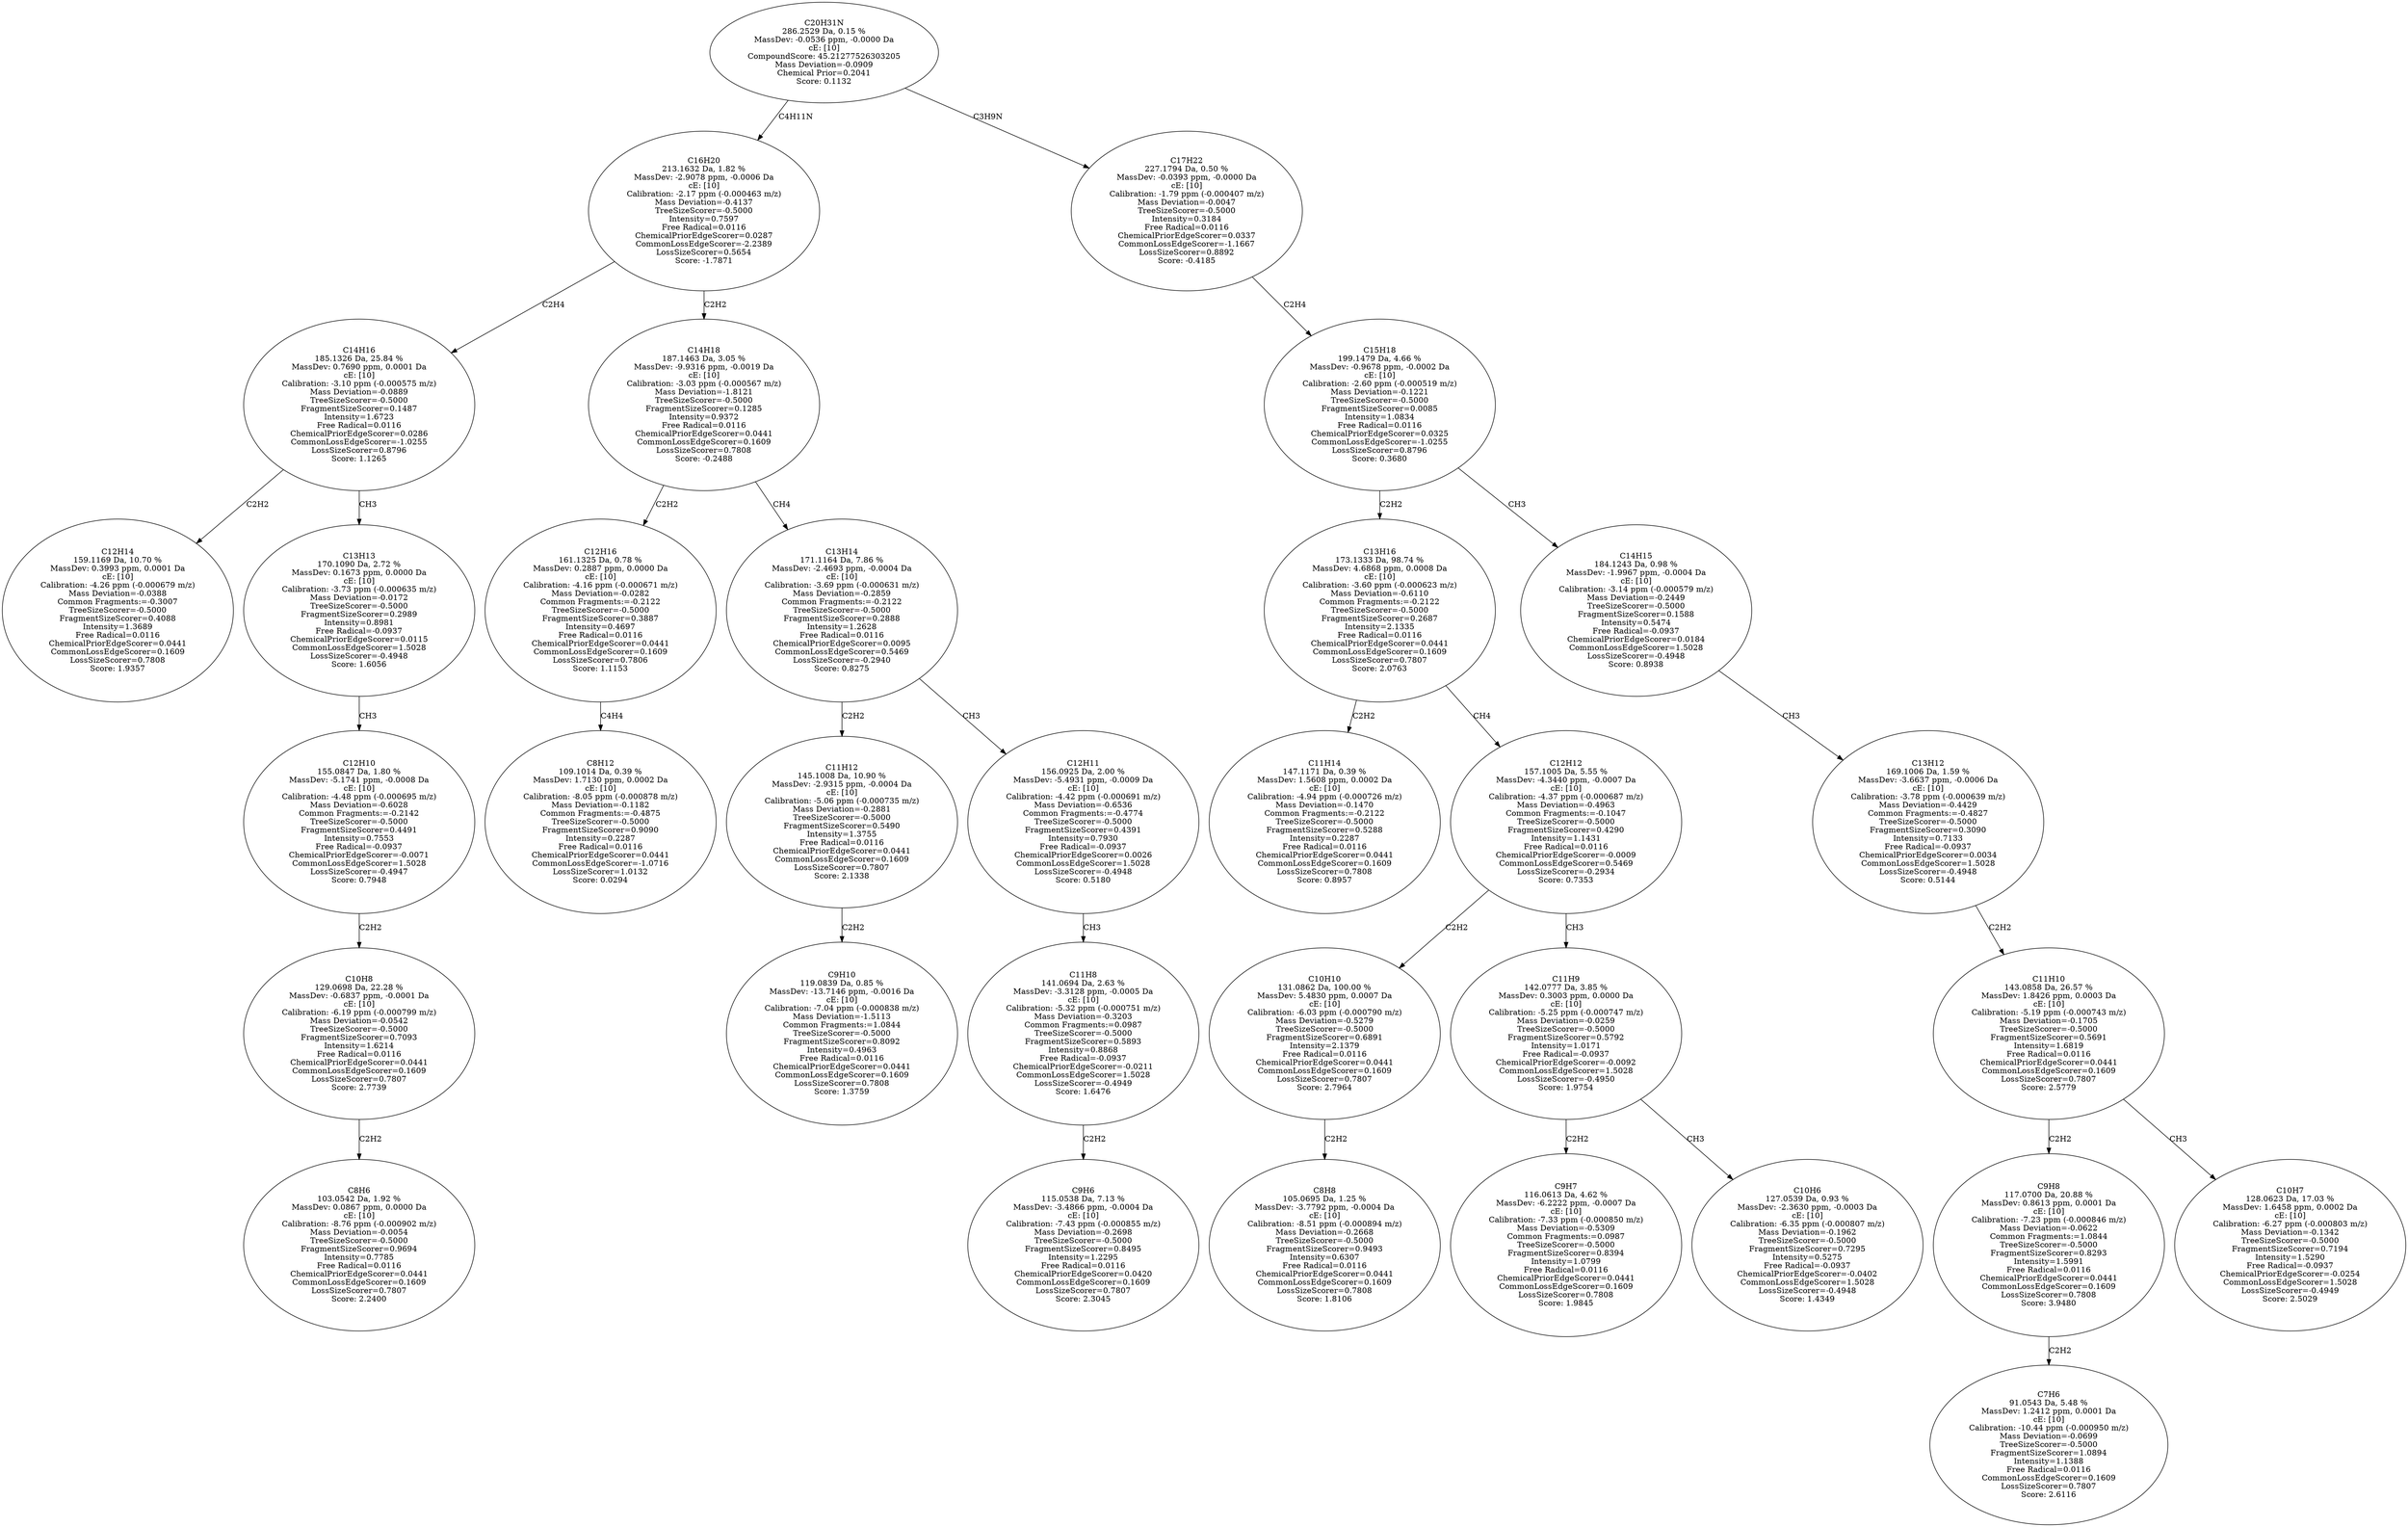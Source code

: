 strict digraph {
v1 [label="C12H14\n159.1169 Da, 10.70 %\nMassDev: 0.3993 ppm, 0.0001 Da\ncE: [10]\nCalibration: -4.26 ppm (-0.000679 m/z)\nMass Deviation=-0.0388\nCommon Fragments:=-0.3007\nTreeSizeScorer=-0.5000\nFragmentSizeScorer=0.4088\nIntensity=1.3689\nFree Radical=0.0116\nChemicalPriorEdgeScorer=0.0441\nCommonLossEdgeScorer=0.1609\nLossSizeScorer=0.7808\nScore: 1.9357"];
v2 [label="C8H6\n103.0542 Da, 1.92 %\nMassDev: 0.0867 ppm, 0.0000 Da\ncE: [10]\nCalibration: -8.76 ppm (-0.000902 m/z)\nMass Deviation=-0.0054\nTreeSizeScorer=-0.5000\nFragmentSizeScorer=0.9694\nIntensity=0.7785\nFree Radical=0.0116\nChemicalPriorEdgeScorer=0.0441\nCommonLossEdgeScorer=0.1609\nLossSizeScorer=0.7807\nScore: 2.2400"];
v3 [label="C10H8\n129.0698 Da, 22.28 %\nMassDev: -0.6837 ppm, -0.0001 Da\ncE: [10]\nCalibration: -6.19 ppm (-0.000799 m/z)\nMass Deviation=-0.0542\nTreeSizeScorer=-0.5000\nFragmentSizeScorer=0.7093\nIntensity=1.6214\nFree Radical=0.0116\nChemicalPriorEdgeScorer=0.0441\nCommonLossEdgeScorer=0.1609\nLossSizeScorer=0.7807\nScore: 2.7739"];
v4 [label="C12H10\n155.0847 Da, 1.80 %\nMassDev: -5.1741 ppm, -0.0008 Da\ncE: [10]\nCalibration: -4.48 ppm (-0.000695 m/z)\nMass Deviation=-0.6028\nCommon Fragments:=-0.2142\nTreeSizeScorer=-0.5000\nFragmentSizeScorer=0.4491\nIntensity=0.7553\nFree Radical=-0.0937\nChemicalPriorEdgeScorer=-0.0071\nCommonLossEdgeScorer=1.5028\nLossSizeScorer=-0.4947\nScore: 0.7948"];
v5 [label="C13H13\n170.1090 Da, 2.72 %\nMassDev: 0.1673 ppm, 0.0000 Da\ncE: [10]\nCalibration: -3.73 ppm (-0.000635 m/z)\nMass Deviation=-0.0172\nTreeSizeScorer=-0.5000\nFragmentSizeScorer=0.2989\nIntensity=0.8981\nFree Radical=-0.0937\nChemicalPriorEdgeScorer=0.0115\nCommonLossEdgeScorer=1.5028\nLossSizeScorer=-0.4948\nScore: 1.6056"];
v6 [label="C14H16\n185.1326 Da, 25.84 %\nMassDev: 0.7690 ppm, 0.0001 Da\ncE: [10]\nCalibration: -3.10 ppm (-0.000575 m/z)\nMass Deviation=-0.0889\nTreeSizeScorer=-0.5000\nFragmentSizeScorer=0.1487\nIntensity=1.6723\nFree Radical=0.0116\nChemicalPriorEdgeScorer=0.0286\nCommonLossEdgeScorer=-1.0255\nLossSizeScorer=0.8796\nScore: 1.1265"];
v7 [label="C8H12\n109.1014 Da, 0.39 %\nMassDev: 1.7130 ppm, 0.0002 Da\ncE: [10]\nCalibration: -8.05 ppm (-0.000878 m/z)\nMass Deviation=-0.1182\nCommon Fragments:=-0.4875\nTreeSizeScorer=-0.5000\nFragmentSizeScorer=0.9090\nIntensity=0.2287\nFree Radical=0.0116\nChemicalPriorEdgeScorer=0.0441\nCommonLossEdgeScorer=-1.0716\nLossSizeScorer=1.0132\nScore: 0.0294"];
v8 [label="C12H16\n161.1325 Da, 0.78 %\nMassDev: 0.2887 ppm, 0.0000 Da\ncE: [10]\nCalibration: -4.16 ppm (-0.000671 m/z)\nMass Deviation=-0.0282\nCommon Fragments:=-0.2122\nTreeSizeScorer=-0.5000\nFragmentSizeScorer=0.3887\nIntensity=0.4697\nFree Radical=0.0116\nChemicalPriorEdgeScorer=0.0441\nCommonLossEdgeScorer=0.1609\nLossSizeScorer=0.7806\nScore: 1.1153"];
v9 [label="C9H10\n119.0839 Da, 0.85 %\nMassDev: -13.7146 ppm, -0.0016 Da\ncE: [10]\nCalibration: -7.04 ppm (-0.000838 m/z)\nMass Deviation=-1.5113\nCommon Fragments:=1.0844\nTreeSizeScorer=-0.5000\nFragmentSizeScorer=0.8092\nIntensity=0.4963\nFree Radical=0.0116\nChemicalPriorEdgeScorer=0.0441\nCommonLossEdgeScorer=0.1609\nLossSizeScorer=0.7808\nScore: 1.3759"];
v10 [label="C11H12\n145.1008 Da, 10.90 %\nMassDev: -2.9315 ppm, -0.0004 Da\ncE: [10]\nCalibration: -5.06 ppm (-0.000735 m/z)\nMass Deviation=-0.2881\nTreeSizeScorer=-0.5000\nFragmentSizeScorer=0.5490\nIntensity=1.3755\nFree Radical=0.0116\nChemicalPriorEdgeScorer=0.0441\nCommonLossEdgeScorer=0.1609\nLossSizeScorer=0.7807\nScore: 2.1338"];
v11 [label="C9H6\n115.0538 Da, 7.13 %\nMassDev: -3.4866 ppm, -0.0004 Da\ncE: [10]\nCalibration: -7.43 ppm (-0.000855 m/z)\nMass Deviation=-0.2698\nTreeSizeScorer=-0.5000\nFragmentSizeScorer=0.8495\nIntensity=1.2295\nFree Radical=0.0116\nChemicalPriorEdgeScorer=0.0420\nCommonLossEdgeScorer=0.1609\nLossSizeScorer=0.7807\nScore: 2.3045"];
v12 [label="C11H8\n141.0694 Da, 2.63 %\nMassDev: -3.3128 ppm, -0.0005 Da\ncE: [10]\nCalibration: -5.32 ppm (-0.000751 m/z)\nMass Deviation=-0.3203\nCommon Fragments:=0.0987\nTreeSizeScorer=-0.5000\nFragmentSizeScorer=0.5893\nIntensity=0.8868\nFree Radical=-0.0937\nChemicalPriorEdgeScorer=-0.0211\nCommonLossEdgeScorer=1.5028\nLossSizeScorer=-0.4949\nScore: 1.6476"];
v13 [label="C12H11\n156.0925 Da, 2.00 %\nMassDev: -5.4931 ppm, -0.0009 Da\ncE: [10]\nCalibration: -4.42 ppm (-0.000691 m/z)\nMass Deviation=-0.6536\nCommon Fragments:=-0.4774\nTreeSizeScorer=-0.5000\nFragmentSizeScorer=0.4391\nIntensity=0.7930\nFree Radical=-0.0937\nChemicalPriorEdgeScorer=0.0026\nCommonLossEdgeScorer=1.5028\nLossSizeScorer=-0.4948\nScore: 0.5180"];
v14 [label="C13H14\n171.1164 Da, 7.86 %\nMassDev: -2.4693 ppm, -0.0004 Da\ncE: [10]\nCalibration: -3.69 ppm (-0.000631 m/z)\nMass Deviation=-0.2859\nCommon Fragments:=-0.2122\nTreeSizeScorer=-0.5000\nFragmentSizeScorer=0.2888\nIntensity=1.2628\nFree Radical=0.0116\nChemicalPriorEdgeScorer=0.0095\nCommonLossEdgeScorer=0.5469\nLossSizeScorer=-0.2940\nScore: 0.8275"];
v15 [label="C14H18\n187.1463 Da, 3.05 %\nMassDev: -9.9316 ppm, -0.0019 Da\ncE: [10]\nCalibration: -3.03 ppm (-0.000567 m/z)\nMass Deviation=-1.8121\nTreeSizeScorer=-0.5000\nFragmentSizeScorer=0.1285\nIntensity=0.9372\nFree Radical=0.0116\nChemicalPriorEdgeScorer=0.0441\nCommonLossEdgeScorer=0.1609\nLossSizeScorer=0.7808\nScore: -0.2488"];
v16 [label="C16H20\n213.1632 Da, 1.82 %\nMassDev: -2.9078 ppm, -0.0006 Da\ncE: [10]\nCalibration: -2.17 ppm (-0.000463 m/z)\nMass Deviation=-0.4137\nTreeSizeScorer=-0.5000\nIntensity=0.7597\nFree Radical=0.0116\nChemicalPriorEdgeScorer=0.0287\nCommonLossEdgeScorer=-2.2389\nLossSizeScorer=0.5654\nScore: -1.7871"];
v17 [label="C11H14\n147.1171 Da, 0.39 %\nMassDev: 1.5608 ppm, 0.0002 Da\ncE: [10]\nCalibration: -4.94 ppm (-0.000726 m/z)\nMass Deviation=-0.1470\nCommon Fragments:=-0.2122\nTreeSizeScorer=-0.5000\nFragmentSizeScorer=0.5288\nIntensity=0.2287\nFree Radical=0.0116\nChemicalPriorEdgeScorer=0.0441\nCommonLossEdgeScorer=0.1609\nLossSizeScorer=0.7808\nScore: 0.8957"];
v18 [label="C8H8\n105.0695 Da, 1.25 %\nMassDev: -3.7792 ppm, -0.0004 Da\ncE: [10]\nCalibration: -8.51 ppm (-0.000894 m/z)\nMass Deviation=-0.2668\nTreeSizeScorer=-0.5000\nFragmentSizeScorer=0.9493\nIntensity=0.6307\nFree Radical=0.0116\nChemicalPriorEdgeScorer=0.0441\nCommonLossEdgeScorer=0.1609\nLossSizeScorer=0.7808\nScore: 1.8106"];
v19 [label="C10H10\n131.0862 Da, 100.00 %\nMassDev: 5.4830 ppm, 0.0007 Da\ncE: [10]\nCalibration: -6.03 ppm (-0.000790 m/z)\nMass Deviation=-0.5279\nTreeSizeScorer=-0.5000\nFragmentSizeScorer=0.6891\nIntensity=2.1379\nFree Radical=0.0116\nChemicalPriorEdgeScorer=0.0441\nCommonLossEdgeScorer=0.1609\nLossSizeScorer=0.7807\nScore: 2.7964"];
v20 [label="C9H7\n116.0613 Da, 4.62 %\nMassDev: -6.2222 ppm, -0.0007 Da\ncE: [10]\nCalibration: -7.33 ppm (-0.000850 m/z)\nMass Deviation=-0.5309\nCommon Fragments:=0.0987\nTreeSizeScorer=-0.5000\nFragmentSizeScorer=0.8394\nIntensity=1.0799\nFree Radical=0.0116\nChemicalPriorEdgeScorer=0.0441\nCommonLossEdgeScorer=0.1609\nLossSizeScorer=0.7808\nScore: 1.9845"];
v21 [label="C10H6\n127.0539 Da, 0.93 %\nMassDev: -2.3630 ppm, -0.0003 Da\ncE: [10]\nCalibration: -6.35 ppm (-0.000807 m/z)\nMass Deviation=-0.1962\nTreeSizeScorer=-0.5000\nFragmentSizeScorer=0.7295\nIntensity=0.5275\nFree Radical=-0.0937\nChemicalPriorEdgeScorer=-0.0402\nCommonLossEdgeScorer=1.5028\nLossSizeScorer=-0.4948\nScore: 1.4349"];
v22 [label="C11H9\n142.0777 Da, 3.85 %\nMassDev: 0.3003 ppm, 0.0000 Da\ncE: [10]\nCalibration: -5.25 ppm (-0.000747 m/z)\nMass Deviation=-0.0259\nTreeSizeScorer=-0.5000\nFragmentSizeScorer=0.5792\nIntensity=1.0171\nFree Radical=-0.0937\nChemicalPriorEdgeScorer=-0.0092\nCommonLossEdgeScorer=1.5028\nLossSizeScorer=-0.4950\nScore: 1.9754"];
v23 [label="C12H12\n157.1005 Da, 5.55 %\nMassDev: -4.3440 ppm, -0.0007 Da\ncE: [10]\nCalibration: -4.37 ppm (-0.000687 m/z)\nMass Deviation=-0.4963\nCommon Fragments:=-0.1047\nTreeSizeScorer=-0.5000\nFragmentSizeScorer=0.4290\nIntensity=1.1431\nFree Radical=0.0116\nChemicalPriorEdgeScorer=-0.0009\nCommonLossEdgeScorer=0.5469\nLossSizeScorer=-0.2934\nScore: 0.7353"];
v24 [label="C13H16\n173.1333 Da, 98.74 %\nMassDev: 4.6868 ppm, 0.0008 Da\ncE: [10]\nCalibration: -3.60 ppm (-0.000623 m/z)\nMass Deviation=-0.6110\nCommon Fragments:=-0.2122\nTreeSizeScorer=-0.5000\nFragmentSizeScorer=0.2687\nIntensity=2.1335\nFree Radical=0.0116\nChemicalPriorEdgeScorer=0.0441\nCommonLossEdgeScorer=0.1609\nLossSizeScorer=0.7807\nScore: 2.0763"];
v25 [label="C7H6\n91.0543 Da, 5.48 %\nMassDev: 1.2412 ppm, 0.0001 Da\ncE: [10]\nCalibration: -10.44 ppm (-0.000950 m/z)\nMass Deviation=-0.0699\nTreeSizeScorer=-0.5000\nFragmentSizeScorer=1.0894\nIntensity=1.1388\nFree Radical=0.0116\nCommonLossEdgeScorer=0.1609\nLossSizeScorer=0.7807\nScore: 2.6116"];
v26 [label="C9H8\n117.0700 Da, 20.88 %\nMassDev: 0.8613 ppm, 0.0001 Da\ncE: [10]\nCalibration: -7.23 ppm (-0.000846 m/z)\nMass Deviation=-0.0622\nCommon Fragments:=1.0844\nTreeSizeScorer=-0.5000\nFragmentSizeScorer=0.8293\nIntensity=1.5991\nFree Radical=0.0116\nChemicalPriorEdgeScorer=0.0441\nCommonLossEdgeScorer=0.1609\nLossSizeScorer=0.7808\nScore: 3.9480"];
v27 [label="C10H7\n128.0623 Da, 17.03 %\nMassDev: 1.6458 ppm, 0.0002 Da\ncE: [10]\nCalibration: -6.27 ppm (-0.000803 m/z)\nMass Deviation=-0.1342\nTreeSizeScorer=-0.5000\nFragmentSizeScorer=0.7194\nIntensity=1.5290\nFree Radical=-0.0937\nChemicalPriorEdgeScorer=-0.0254\nCommonLossEdgeScorer=1.5028\nLossSizeScorer=-0.4949\nScore: 2.5029"];
v28 [label="C11H10\n143.0858 Da, 26.57 %\nMassDev: 1.8426 ppm, 0.0003 Da\ncE: [10]\nCalibration: -5.19 ppm (-0.000743 m/z)\nMass Deviation=-0.1705\nTreeSizeScorer=-0.5000\nFragmentSizeScorer=0.5691\nIntensity=1.6819\nFree Radical=0.0116\nChemicalPriorEdgeScorer=0.0441\nCommonLossEdgeScorer=0.1609\nLossSizeScorer=0.7807\nScore: 2.5779"];
v29 [label="C13H12\n169.1006 Da, 1.59 %\nMassDev: -3.6637 ppm, -0.0006 Da\ncE: [10]\nCalibration: -3.78 ppm (-0.000639 m/z)\nMass Deviation=-0.4429\nCommon Fragments:=-0.4827\nTreeSizeScorer=-0.5000\nFragmentSizeScorer=0.3090\nIntensity=0.7133\nFree Radical=-0.0937\nChemicalPriorEdgeScorer=0.0034\nCommonLossEdgeScorer=1.5028\nLossSizeScorer=-0.4948\nScore: 0.5144"];
v30 [label="C14H15\n184.1243 Da, 0.98 %\nMassDev: -1.9967 ppm, -0.0004 Da\ncE: [10]\nCalibration: -3.14 ppm (-0.000579 m/z)\nMass Deviation=-0.2449\nTreeSizeScorer=-0.5000\nFragmentSizeScorer=0.1588\nIntensity=0.5474\nFree Radical=-0.0937\nChemicalPriorEdgeScorer=0.0184\nCommonLossEdgeScorer=1.5028\nLossSizeScorer=-0.4948\nScore: 0.8938"];
v31 [label="C15H18\n199.1479 Da, 4.66 %\nMassDev: -0.9678 ppm, -0.0002 Da\ncE: [10]\nCalibration: -2.60 ppm (-0.000519 m/z)\nMass Deviation=-0.1221\nTreeSizeScorer=-0.5000\nFragmentSizeScorer=0.0085\nIntensity=1.0834\nFree Radical=0.0116\nChemicalPriorEdgeScorer=0.0325\nCommonLossEdgeScorer=-1.0255\nLossSizeScorer=0.8796\nScore: 0.3680"];
v32 [label="C17H22\n227.1794 Da, 0.50 %\nMassDev: -0.0393 ppm, -0.0000 Da\ncE: [10]\nCalibration: -1.79 ppm (-0.000407 m/z)\nMass Deviation=-0.0047\nTreeSizeScorer=-0.5000\nIntensity=0.3184\nFree Radical=0.0116\nChemicalPriorEdgeScorer=0.0337\nCommonLossEdgeScorer=-1.1667\nLossSizeScorer=0.8892\nScore: -0.4185"];
v33 [label="C20H31N\n286.2529 Da, 0.15 %\nMassDev: -0.0536 ppm, -0.0000 Da\ncE: [10]\nCompoundScore: 45.21277526303205\nMass Deviation=-0.0909\nChemical Prior=0.2041\nScore: 0.1132"];
v6 -> v1 [label="C2H2"];
v3 -> v2 [label="C2H2"];
v4 -> v3 [label="C2H2"];
v5 -> v4 [label="CH3"];
v6 -> v5 [label="CH3"];
v16 -> v6 [label="C2H4"];
v8 -> v7 [label="C4H4"];
v15 -> v8 [label="C2H2"];
v10 -> v9 [label="C2H2"];
v14 -> v10 [label="C2H2"];
v12 -> v11 [label="C2H2"];
v13 -> v12 [label="CH3"];
v14 -> v13 [label="CH3"];
v15 -> v14 [label="CH4"];
v16 -> v15 [label="C2H2"];
v33 -> v16 [label="C4H11N"];
v24 -> v17 [label="C2H2"];
v19 -> v18 [label="C2H2"];
v23 -> v19 [label="C2H2"];
v22 -> v20 [label="C2H2"];
v22 -> v21 [label="CH3"];
v23 -> v22 [label="CH3"];
v24 -> v23 [label="CH4"];
v31 -> v24 [label="C2H2"];
v26 -> v25 [label="C2H2"];
v28 -> v26 [label="C2H2"];
v28 -> v27 [label="CH3"];
v29 -> v28 [label="C2H2"];
v30 -> v29 [label="CH3"];
v31 -> v30 [label="CH3"];
v32 -> v31 [label="C2H4"];
v33 -> v32 [label="C3H9N"];
}